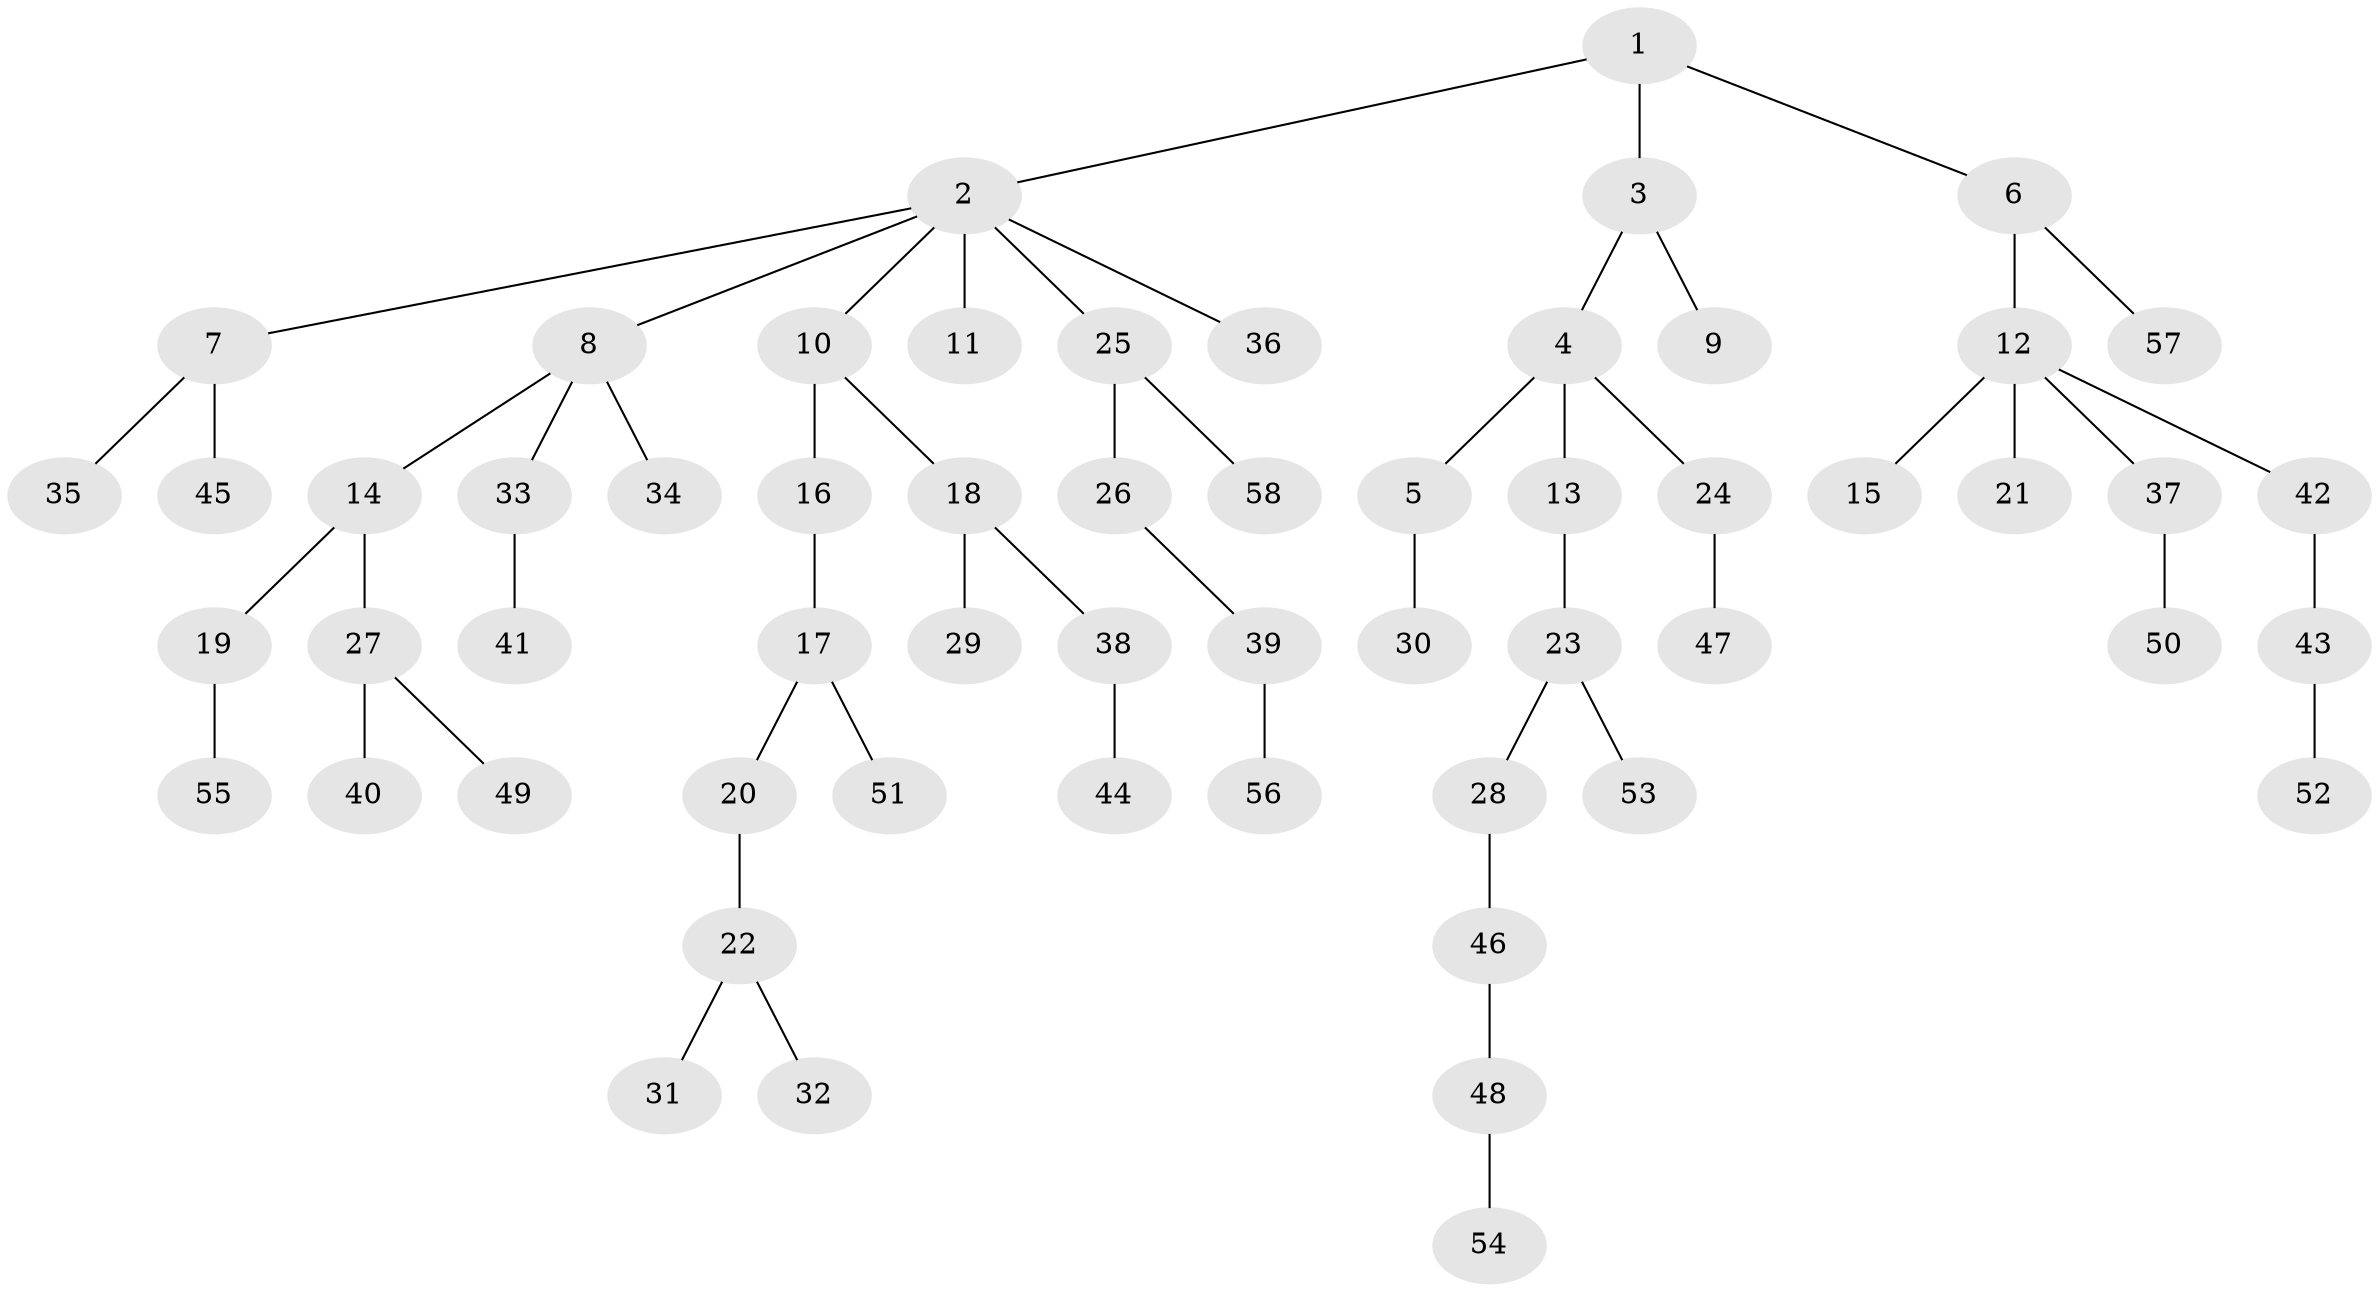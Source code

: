// coarse degree distribution, {3: 0.16666666666666666, 5: 0.03333333333333333, 2: 0.36666666666666664, 4: 0.03333333333333333, 1: 0.4}
// Generated by graph-tools (version 1.1) at 2025/51/03/04/25 22:51:42]
// undirected, 58 vertices, 57 edges
graph export_dot {
  node [color=gray90,style=filled];
  1;
  2;
  3;
  4;
  5;
  6;
  7;
  8;
  9;
  10;
  11;
  12;
  13;
  14;
  15;
  16;
  17;
  18;
  19;
  20;
  21;
  22;
  23;
  24;
  25;
  26;
  27;
  28;
  29;
  30;
  31;
  32;
  33;
  34;
  35;
  36;
  37;
  38;
  39;
  40;
  41;
  42;
  43;
  44;
  45;
  46;
  47;
  48;
  49;
  50;
  51;
  52;
  53;
  54;
  55;
  56;
  57;
  58;
  1 -- 2;
  1 -- 3;
  1 -- 6;
  2 -- 7;
  2 -- 8;
  2 -- 10;
  2 -- 11;
  2 -- 25;
  2 -- 36;
  3 -- 4;
  3 -- 9;
  4 -- 5;
  4 -- 13;
  4 -- 24;
  5 -- 30;
  6 -- 12;
  6 -- 57;
  7 -- 35;
  7 -- 45;
  8 -- 14;
  8 -- 33;
  8 -- 34;
  10 -- 16;
  10 -- 18;
  12 -- 15;
  12 -- 21;
  12 -- 37;
  12 -- 42;
  13 -- 23;
  14 -- 19;
  14 -- 27;
  16 -- 17;
  17 -- 20;
  17 -- 51;
  18 -- 29;
  18 -- 38;
  19 -- 55;
  20 -- 22;
  22 -- 31;
  22 -- 32;
  23 -- 28;
  23 -- 53;
  24 -- 47;
  25 -- 26;
  25 -- 58;
  26 -- 39;
  27 -- 40;
  27 -- 49;
  28 -- 46;
  33 -- 41;
  37 -- 50;
  38 -- 44;
  39 -- 56;
  42 -- 43;
  43 -- 52;
  46 -- 48;
  48 -- 54;
}

